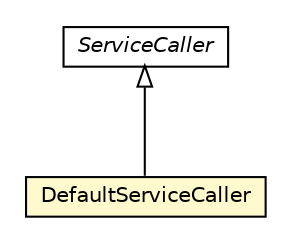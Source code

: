 #!/usr/local/bin/dot
#
# Class diagram 
# Generated by UMLGraph version R5_6-24-gf6e263 (http://www.umlgraph.org/)
#

digraph G {
	edge [fontname="Helvetica",fontsize=10,labelfontname="Helvetica",labelfontsize=10];
	node [fontname="Helvetica",fontsize=10,shape=plaintext];
	nodesep=0.25;
	ranksep=0.5;
	// org.universAAL.middleware.service.ServiceCaller
	c169211 [label=<<table title="org.universAAL.middleware.service.ServiceCaller" border="0" cellborder="1" cellspacing="0" cellpadding="2" port="p" href="./ServiceCaller.html">
		<tr><td><table border="0" cellspacing="0" cellpadding="1">
<tr><td align="center" balign="center"><font face="Helvetica-Oblique"> ServiceCaller </font></td></tr>
		</table></td></tr>
		</table>>, URL="./ServiceCaller.html", fontname="Helvetica", fontcolor="black", fontsize=10.0];
	// org.universAAL.middleware.service.DefaultServiceCaller
	c169214 [label=<<table title="org.universAAL.middleware.service.DefaultServiceCaller" border="0" cellborder="1" cellspacing="0" cellpadding="2" port="p" bgcolor="lemonChiffon" href="./DefaultServiceCaller.html">
		<tr><td><table border="0" cellspacing="0" cellpadding="1">
<tr><td align="center" balign="center"> DefaultServiceCaller </td></tr>
		</table></td></tr>
		</table>>, URL="./DefaultServiceCaller.html", fontname="Helvetica", fontcolor="black", fontsize=10.0];
	//org.universAAL.middleware.service.DefaultServiceCaller extends org.universAAL.middleware.service.ServiceCaller
	c169211:p -> c169214:p [dir=back,arrowtail=empty];
}

